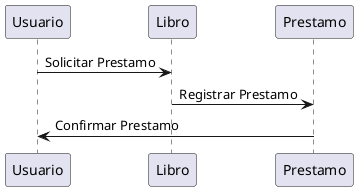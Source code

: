 @startuml
participant Usuario
participant Libro
participant Prestamo

Usuario -> Libro : Solicitar Prestamo
Libro -> Prestamo : Registrar Prestamo
Prestamo -> Usuario : Confirmar Prestamo
@enduml